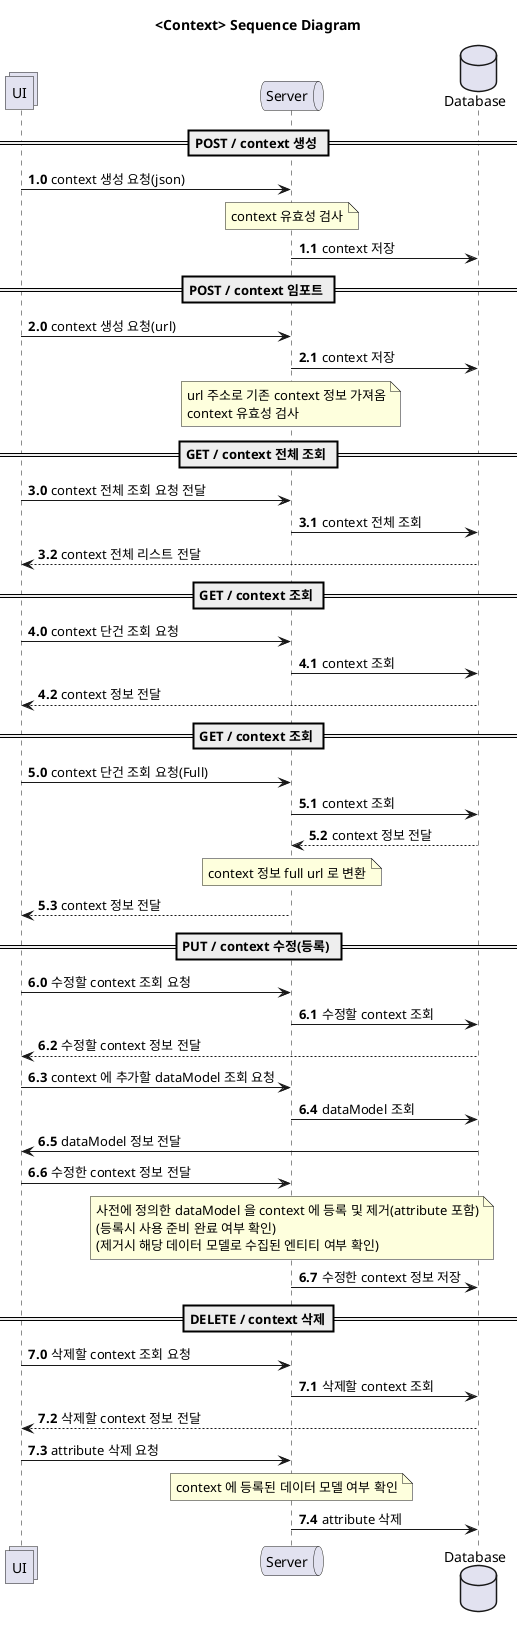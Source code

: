 @startuml

title <Context> Sequence Diagram

collections UI as ui
queue Server as server
database Database as data
'participant Method #APPLICATION

autonumber 1.0
== POST / context 생성 ==
ui -> server : context 생성 요청(json)

note over server
context 유효성 검사
end note
server -> data: context 저장

autonumber 2.0
== POST / context 임포트 ==
ui -> server : context 생성 요청(url)
server -> data: context 저장

note over server
url 주소로 기존 context 정보 가져옴
context 유효성 검사
end note

autonumber 3.0
== GET / context 전체 조회 ==
ui -> server: context 전체 조회 요청 전달
server -> data: context 전체 조회
data --> ui: context 전체 리스트 전달

autonumber 4.0
== GET / context 조회 ==
ui -> server: context 단건 조회 요청
server ->data: context 조회
data --> ui: context 정보 전달

autonumber 5.0
== GET / context 조회 ==
ui -> server: context 단건 조회 요청(Full)
server -> data: context 조회

data --> server: context 정보 전달
note over server
context 정보 full url 로 변환
end note
server --> ui: context 정보 전달


autonumber 6.0
== PUT / context 수정(등록) ==
ui -> server: 수정할 context 조회 요청
server -> data: 수정할 context 조회
data --> ui: 수정할 context 정보 전달

ui -> server: context 에 추가할 dataModel 조회 요청
server -> data: dataModel 조회
data -> ui: dataModel 정보 전달

ui -> server : 수정한 context 정보 전달
note over server
사전에 정의한 dataModel 을 context 에 등록 및 제거(attribute 포함)
(등록시 사용 준비 완료 여부 확인)
(제거시 해당 데이터 모델로 수집된 엔티티 여부 확인)
end note
server -> data: 수정한 context 정보 저장

autonumber 7.0
== DELETE / context 삭제==
ui -> server: 삭제할 context 조회 요청
server -> data: 삭제할 context 조회
data --> ui: 삭제할 context 정보 전달

ui -> server : attribute 삭제 요청
note over server
context 에 등록된 데이터 모델 여부 확인
end note
server -> data: attribute 삭제


@enduml
